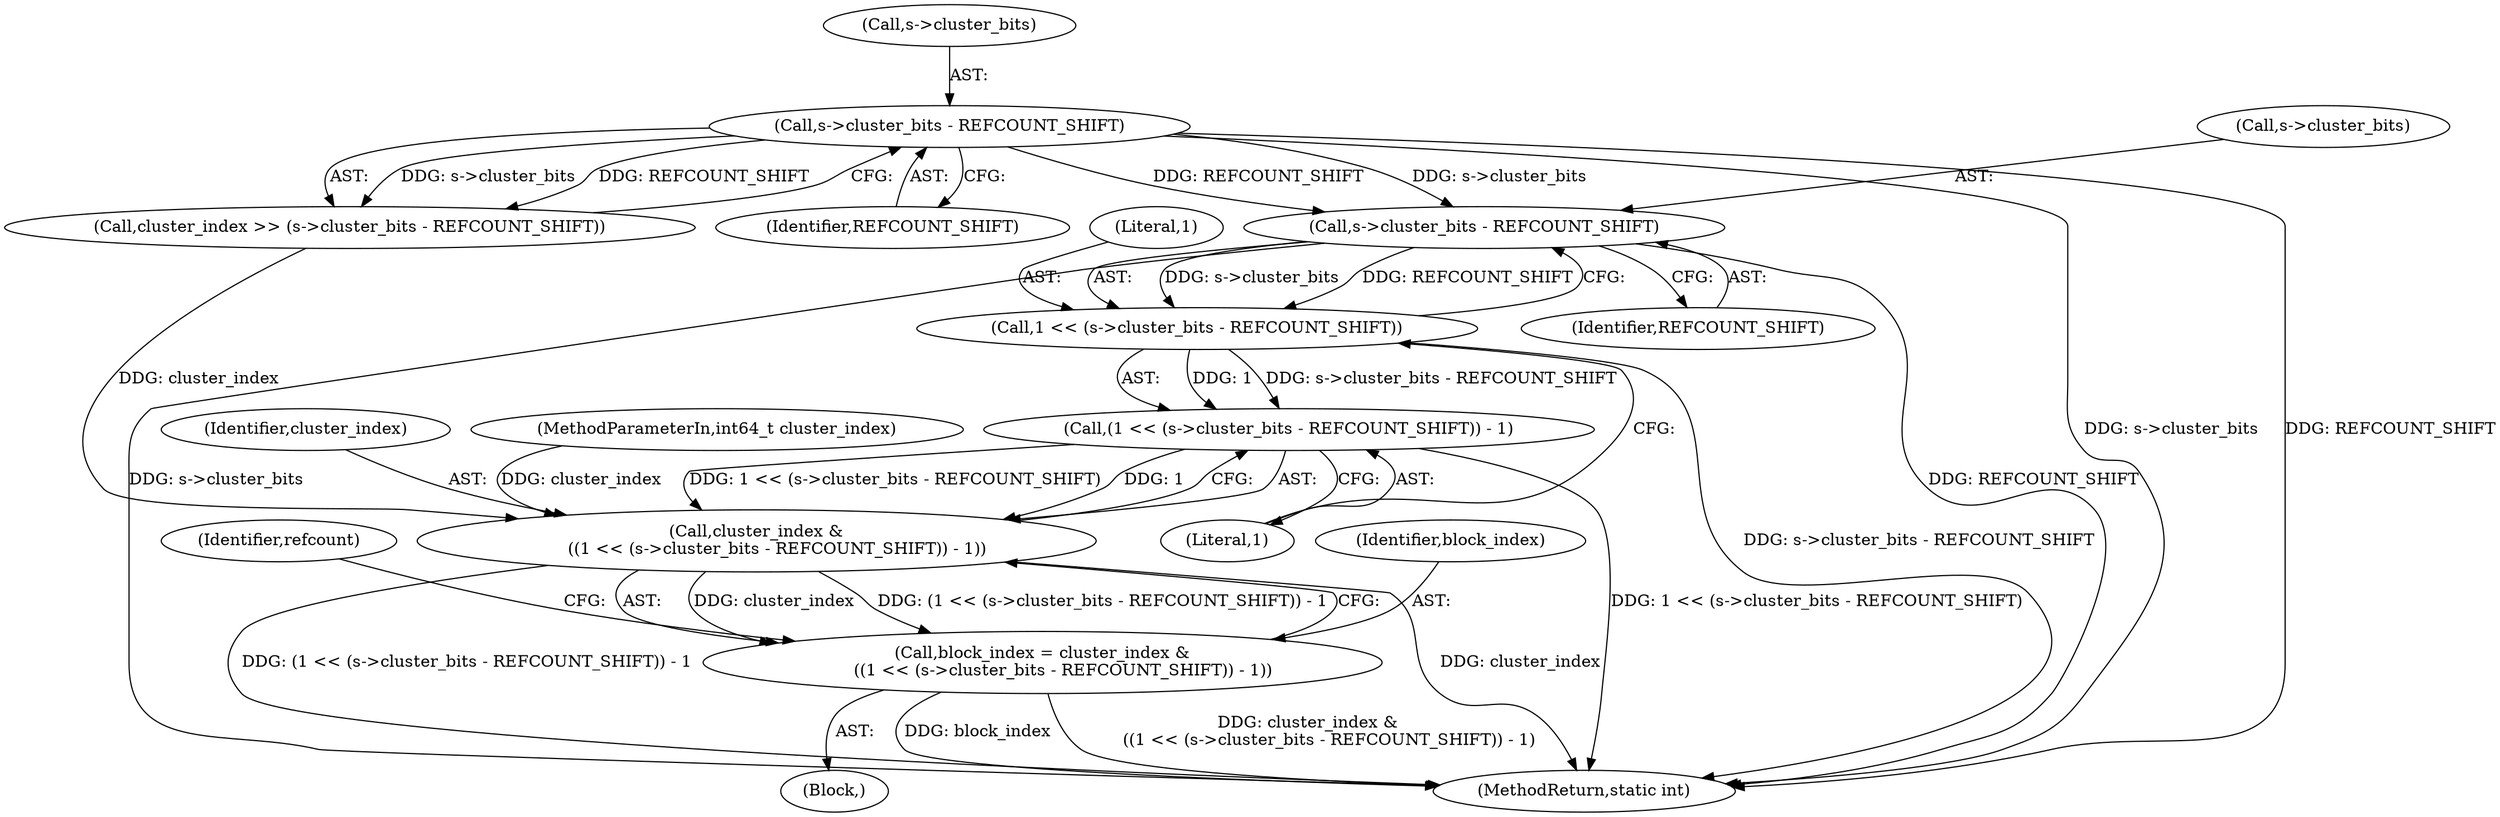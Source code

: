 digraph "0_qemu_db8a31d11d6a60f48d6817530640d75aa72a9a2f@pointer" {
"1000173" [label="(Call,s->cluster_bits - REFCOUNT_SHIFT)"];
"1000120" [label="(Call,s->cluster_bits - REFCOUNT_SHIFT)"];
"1000171" [label="(Call,1 << (s->cluster_bits - REFCOUNT_SHIFT))"];
"1000170" [label="(Call,(1 << (s->cluster_bits - REFCOUNT_SHIFT)) - 1)"];
"1000168" [label="(Call,cluster_index &\n        ((1 << (s->cluster_bits - REFCOUNT_SHIFT)) - 1))"];
"1000166" [label="(Call,block_index = cluster_index &\n        ((1 << (s->cluster_bits - REFCOUNT_SHIFT)) - 1))"];
"1000177" [label="(Identifier,REFCOUNT_SHIFT)"];
"1000169" [label="(Identifier,cluster_index)"];
"1000173" [label="(Call,s->cluster_bits - REFCOUNT_SHIFT)"];
"1000120" [label="(Call,s->cluster_bits - REFCOUNT_SHIFT)"];
"1000205" [label="(MethodReturn,static int)"];
"1000180" [label="(Identifier,refcount)"];
"1000166" [label="(Call,block_index = cluster_index &\n        ((1 << (s->cluster_bits - REFCOUNT_SHIFT)) - 1))"];
"1000102" [label="(MethodParameterIn,int64_t cluster_index)"];
"1000118" [label="(Call,cluster_index >> (s->cluster_bits - REFCOUNT_SHIFT))"];
"1000121" [label="(Call,s->cluster_bits)"];
"1000168" [label="(Call,cluster_index &\n        ((1 << (s->cluster_bits - REFCOUNT_SHIFT)) - 1))"];
"1000103" [label="(Block,)"];
"1000167" [label="(Identifier,block_index)"];
"1000171" [label="(Call,1 << (s->cluster_bits - REFCOUNT_SHIFT))"];
"1000170" [label="(Call,(1 << (s->cluster_bits - REFCOUNT_SHIFT)) - 1)"];
"1000178" [label="(Literal,1)"];
"1000174" [label="(Call,s->cluster_bits)"];
"1000124" [label="(Identifier,REFCOUNT_SHIFT)"];
"1000172" [label="(Literal,1)"];
"1000173" -> "1000171"  [label="AST: "];
"1000173" -> "1000177"  [label="CFG: "];
"1000174" -> "1000173"  [label="AST: "];
"1000177" -> "1000173"  [label="AST: "];
"1000171" -> "1000173"  [label="CFG: "];
"1000173" -> "1000205"  [label="DDG: REFCOUNT_SHIFT"];
"1000173" -> "1000205"  [label="DDG: s->cluster_bits"];
"1000173" -> "1000171"  [label="DDG: s->cluster_bits"];
"1000173" -> "1000171"  [label="DDG: REFCOUNT_SHIFT"];
"1000120" -> "1000173"  [label="DDG: s->cluster_bits"];
"1000120" -> "1000173"  [label="DDG: REFCOUNT_SHIFT"];
"1000120" -> "1000118"  [label="AST: "];
"1000120" -> "1000124"  [label="CFG: "];
"1000121" -> "1000120"  [label="AST: "];
"1000124" -> "1000120"  [label="AST: "];
"1000118" -> "1000120"  [label="CFG: "];
"1000120" -> "1000205"  [label="DDG: s->cluster_bits"];
"1000120" -> "1000205"  [label="DDG: REFCOUNT_SHIFT"];
"1000120" -> "1000118"  [label="DDG: s->cluster_bits"];
"1000120" -> "1000118"  [label="DDG: REFCOUNT_SHIFT"];
"1000171" -> "1000170"  [label="AST: "];
"1000172" -> "1000171"  [label="AST: "];
"1000178" -> "1000171"  [label="CFG: "];
"1000171" -> "1000205"  [label="DDG: s->cluster_bits - REFCOUNT_SHIFT"];
"1000171" -> "1000170"  [label="DDG: 1"];
"1000171" -> "1000170"  [label="DDG: s->cluster_bits - REFCOUNT_SHIFT"];
"1000170" -> "1000168"  [label="AST: "];
"1000170" -> "1000178"  [label="CFG: "];
"1000178" -> "1000170"  [label="AST: "];
"1000168" -> "1000170"  [label="CFG: "];
"1000170" -> "1000205"  [label="DDG: 1 << (s->cluster_bits - REFCOUNT_SHIFT)"];
"1000170" -> "1000168"  [label="DDG: 1 << (s->cluster_bits - REFCOUNT_SHIFT)"];
"1000170" -> "1000168"  [label="DDG: 1"];
"1000168" -> "1000166"  [label="AST: "];
"1000169" -> "1000168"  [label="AST: "];
"1000166" -> "1000168"  [label="CFG: "];
"1000168" -> "1000205"  [label="DDG: cluster_index"];
"1000168" -> "1000205"  [label="DDG: (1 << (s->cluster_bits - REFCOUNT_SHIFT)) - 1"];
"1000168" -> "1000166"  [label="DDG: cluster_index"];
"1000168" -> "1000166"  [label="DDG: (1 << (s->cluster_bits - REFCOUNT_SHIFT)) - 1"];
"1000118" -> "1000168"  [label="DDG: cluster_index"];
"1000102" -> "1000168"  [label="DDG: cluster_index"];
"1000166" -> "1000103"  [label="AST: "];
"1000167" -> "1000166"  [label="AST: "];
"1000180" -> "1000166"  [label="CFG: "];
"1000166" -> "1000205"  [label="DDG: cluster_index &\n        ((1 << (s->cluster_bits - REFCOUNT_SHIFT)) - 1)"];
"1000166" -> "1000205"  [label="DDG: block_index"];
}
